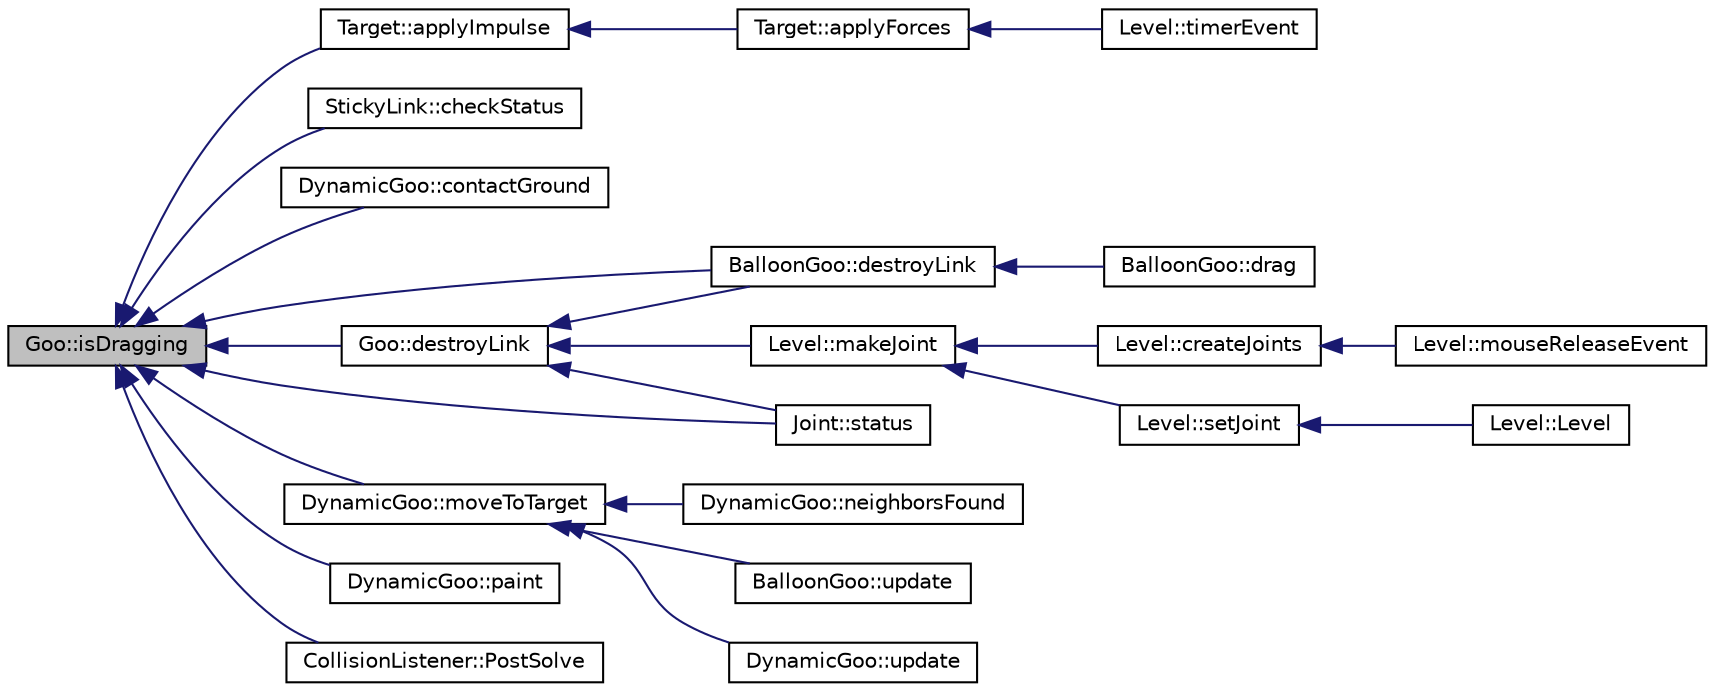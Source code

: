 digraph G
{
  edge [fontname="Helvetica",fontsize="10",labelfontname="Helvetica",labelfontsize="10"];
  node [fontname="Helvetica",fontsize="10",shape=record];
  rankdir="LR";
  Node1 [label="Goo::isDragging",height=0.2,width=0.4,color="black", fillcolor="grey75", style="filled" fontcolor="black"];
  Node1 -> Node2 [dir="back",color="midnightblue",fontsize="10",style="solid",fontname="Helvetica"];
  Node2 [label="Target::applyImpulse",height=0.2,width=0.4,color="black", fillcolor="white", style="filled",URL="$classTarget.html#a6d597b44d774f30629c6a2837dfed004"];
  Node2 -> Node3 [dir="back",color="midnightblue",fontsize="10",style="solid",fontname="Helvetica"];
  Node3 [label="Target::applyForces",height=0.2,width=0.4,color="black", fillcolor="white", style="filled",URL="$classTarget.html#af7417d1a5f45b07919cfcc3aede4d4be"];
  Node3 -> Node4 [dir="back",color="midnightblue",fontsize="10",style="solid",fontname="Helvetica"];
  Node4 [label="Level::timerEvent",height=0.2,width=0.4,color="black", fillcolor="white", style="filled",URL="$classLevel.html#a47263f00b559de3fce0164f9efac0f6b"];
  Node1 -> Node5 [dir="back",color="midnightblue",fontsize="10",style="solid",fontname="Helvetica"];
  Node5 [label="StickyLink::checkStatus",height=0.2,width=0.4,color="black", fillcolor="white", style="filled",URL="$classStickyLink.html#aad4deb0273fb686e650d6707027cd7e0"];
  Node1 -> Node6 [dir="back",color="midnightblue",fontsize="10",style="solid",fontname="Helvetica"];
  Node6 [label="DynamicGoo::contactGround",height=0.2,width=0.4,color="black", fillcolor="white", style="filled",URL="$classDynamicGoo.html#ac9db157f0df5a17a426b2f9041b55b64"];
  Node1 -> Node7 [dir="back",color="midnightblue",fontsize="10",style="solid",fontname="Helvetica"];
  Node7 [label="BalloonGoo::destroyLink",height=0.2,width=0.4,color="black", fillcolor="white", style="filled",URL="$classBalloonGoo.html#a59cf791c7a06780b5554c26a91db2f89"];
  Node7 -> Node8 [dir="back",color="midnightblue",fontsize="10",style="solid",fontname="Helvetica"];
  Node8 [label="BalloonGoo::drag",height=0.2,width=0.4,color="black", fillcolor="white", style="filled",URL="$classBalloonGoo.html#ae9ef25d1505c114f637edbfe9318ab2e"];
  Node1 -> Node9 [dir="back",color="midnightblue",fontsize="10",style="solid",fontname="Helvetica"];
  Node9 [label="Goo::destroyLink",height=0.2,width=0.4,color="black", fillcolor="white", style="filled",URL="$classGoo.html#a8105c971d0f98551e80be333c4658447"];
  Node9 -> Node7 [dir="back",color="midnightblue",fontsize="10",style="solid",fontname="Helvetica"];
  Node9 -> Node10 [dir="back",color="midnightblue",fontsize="10",style="solid",fontname="Helvetica"];
  Node10 [label="Joint::status",height=0.2,width=0.4,color="black", fillcolor="white", style="filled",URL="$classJoint.html#a89a605f4bba20f2448988412595f4360"];
  Node9 -> Node11 [dir="back",color="midnightblue",fontsize="10",style="solid",fontname="Helvetica"];
  Node11 [label="Level::makeJoint",height=0.2,width=0.4,color="black", fillcolor="white", style="filled",URL="$classLevel.html#ab40a5647912f4ef6e3a70b0afd75027b"];
  Node11 -> Node12 [dir="back",color="midnightblue",fontsize="10",style="solid",fontname="Helvetica"];
  Node12 [label="Level::createJoints",height=0.2,width=0.4,color="black", fillcolor="white", style="filled",URL="$classLevel.html#a753ed1a47f268859a713123dc640839c"];
  Node12 -> Node13 [dir="back",color="midnightblue",fontsize="10",style="solid",fontname="Helvetica"];
  Node13 [label="Level::mouseReleaseEvent",height=0.2,width=0.4,color="black", fillcolor="white", style="filled",URL="$classLevel.html#a77722ba24f938b7a0707f755e635a8f6"];
  Node11 -> Node14 [dir="back",color="midnightblue",fontsize="10",style="solid",fontname="Helvetica"];
  Node14 [label="Level::setJoint",height=0.2,width=0.4,color="black", fillcolor="white", style="filled",URL="$classLevel.html#a4ba1126389807119ad1d21bd51f86210"];
  Node14 -> Node15 [dir="back",color="midnightblue",fontsize="10",style="solid",fontname="Helvetica"];
  Node15 [label="Level::Level",height=0.2,width=0.4,color="black", fillcolor="white", style="filled",URL="$classLevel.html#aab4805fc7397cd5ab9d9852a1d403a0d"];
  Node1 -> Node16 [dir="back",color="midnightblue",fontsize="10",style="solid",fontname="Helvetica"];
  Node16 [label="DynamicGoo::moveToTarget",height=0.2,width=0.4,color="black", fillcolor="white", style="filled",URL="$classDynamicGoo.html#ab7b16f5f503004a0d55f824e9c7d5c28"];
  Node16 -> Node17 [dir="back",color="midnightblue",fontsize="10",style="solid",fontname="Helvetica"];
  Node17 [label="DynamicGoo::neighborsFound",height=0.2,width=0.4,color="black", fillcolor="white", style="filled",URL="$classDynamicGoo.html#ae8998daa33c6cc471d70c16fbb752075"];
  Node16 -> Node18 [dir="back",color="midnightblue",fontsize="10",style="solid",fontname="Helvetica"];
  Node18 [label="BalloonGoo::update",height=0.2,width=0.4,color="black", fillcolor="white", style="filled",URL="$classBalloonGoo.html#af5f6a827b0786213637689f48ca7e329"];
  Node16 -> Node19 [dir="back",color="midnightblue",fontsize="10",style="solid",fontname="Helvetica"];
  Node19 [label="DynamicGoo::update",height=0.2,width=0.4,color="black", fillcolor="white", style="filled",URL="$classDynamicGoo.html#a6e921cea42c85947d4a7757f7f2d454d"];
  Node1 -> Node20 [dir="back",color="midnightblue",fontsize="10",style="solid",fontname="Helvetica"];
  Node20 [label="DynamicGoo::paint",height=0.2,width=0.4,color="black", fillcolor="white", style="filled",URL="$classDynamicGoo.html#a99c36b2d16a431f50669bf69bbd88098"];
  Node1 -> Node21 [dir="back",color="midnightblue",fontsize="10",style="solid",fontname="Helvetica"];
  Node21 [label="CollisionListener::PostSolve",height=0.2,width=0.4,color="black", fillcolor="white", style="filled",URL="$classCollisionListener.html#a031bc60d472eb4c2996bfc2be6fbc83f"];
  Node1 -> Node10 [dir="back",color="midnightblue",fontsize="10",style="solid",fontname="Helvetica"];
}
